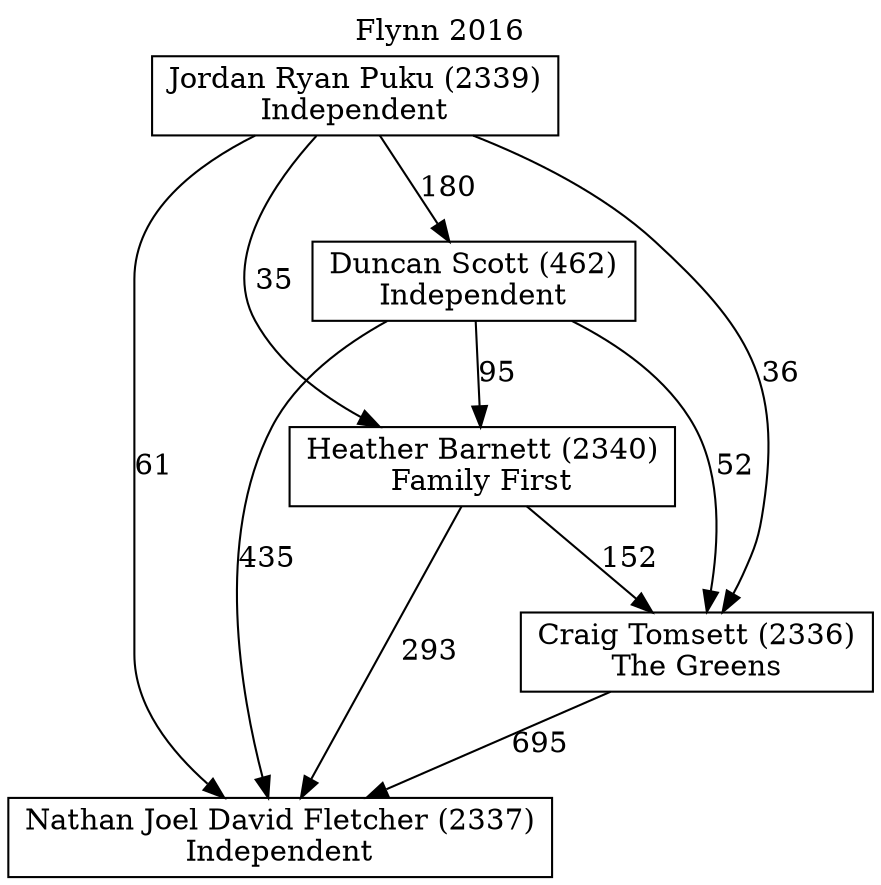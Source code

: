 // House preference flow
digraph "Nathan Joel David Fletcher (2337)_Flynn_2016" {
	graph [label="Flynn 2016" labelloc=t mclimit=10]
	node [shape=box]
	"Jordan Ryan Puku (2339)" [label="Jordan Ryan Puku (2339)
Independent"]
	"Nathan Joel David Fletcher (2337)" [label="Nathan Joel David Fletcher (2337)
Independent"]
	"Heather Barnett (2340)" [label="Heather Barnett (2340)
Family First"]
	"Duncan Scott (462)" [label="Duncan Scott (462)
Independent"]
	"Craig Tomsett (2336)" [label="Craig Tomsett (2336)
The Greens"]
	"Duncan Scott (462)" -> "Heather Barnett (2340)" [label=95]
	"Jordan Ryan Puku (2339)" -> "Nathan Joel David Fletcher (2337)" [label=61]
	"Jordan Ryan Puku (2339)" -> "Duncan Scott (462)" [label=180]
	"Heather Barnett (2340)" -> "Craig Tomsett (2336)" [label=152]
	"Heather Barnett (2340)" -> "Nathan Joel David Fletcher (2337)" [label=293]
	"Jordan Ryan Puku (2339)" -> "Heather Barnett (2340)" [label=35]
	"Duncan Scott (462)" -> "Nathan Joel David Fletcher (2337)" [label=435]
	"Craig Tomsett (2336)" -> "Nathan Joel David Fletcher (2337)" [label=695]
	"Duncan Scott (462)" -> "Craig Tomsett (2336)" [label=52]
	"Jordan Ryan Puku (2339)" -> "Craig Tomsett (2336)" [label=36]
}

